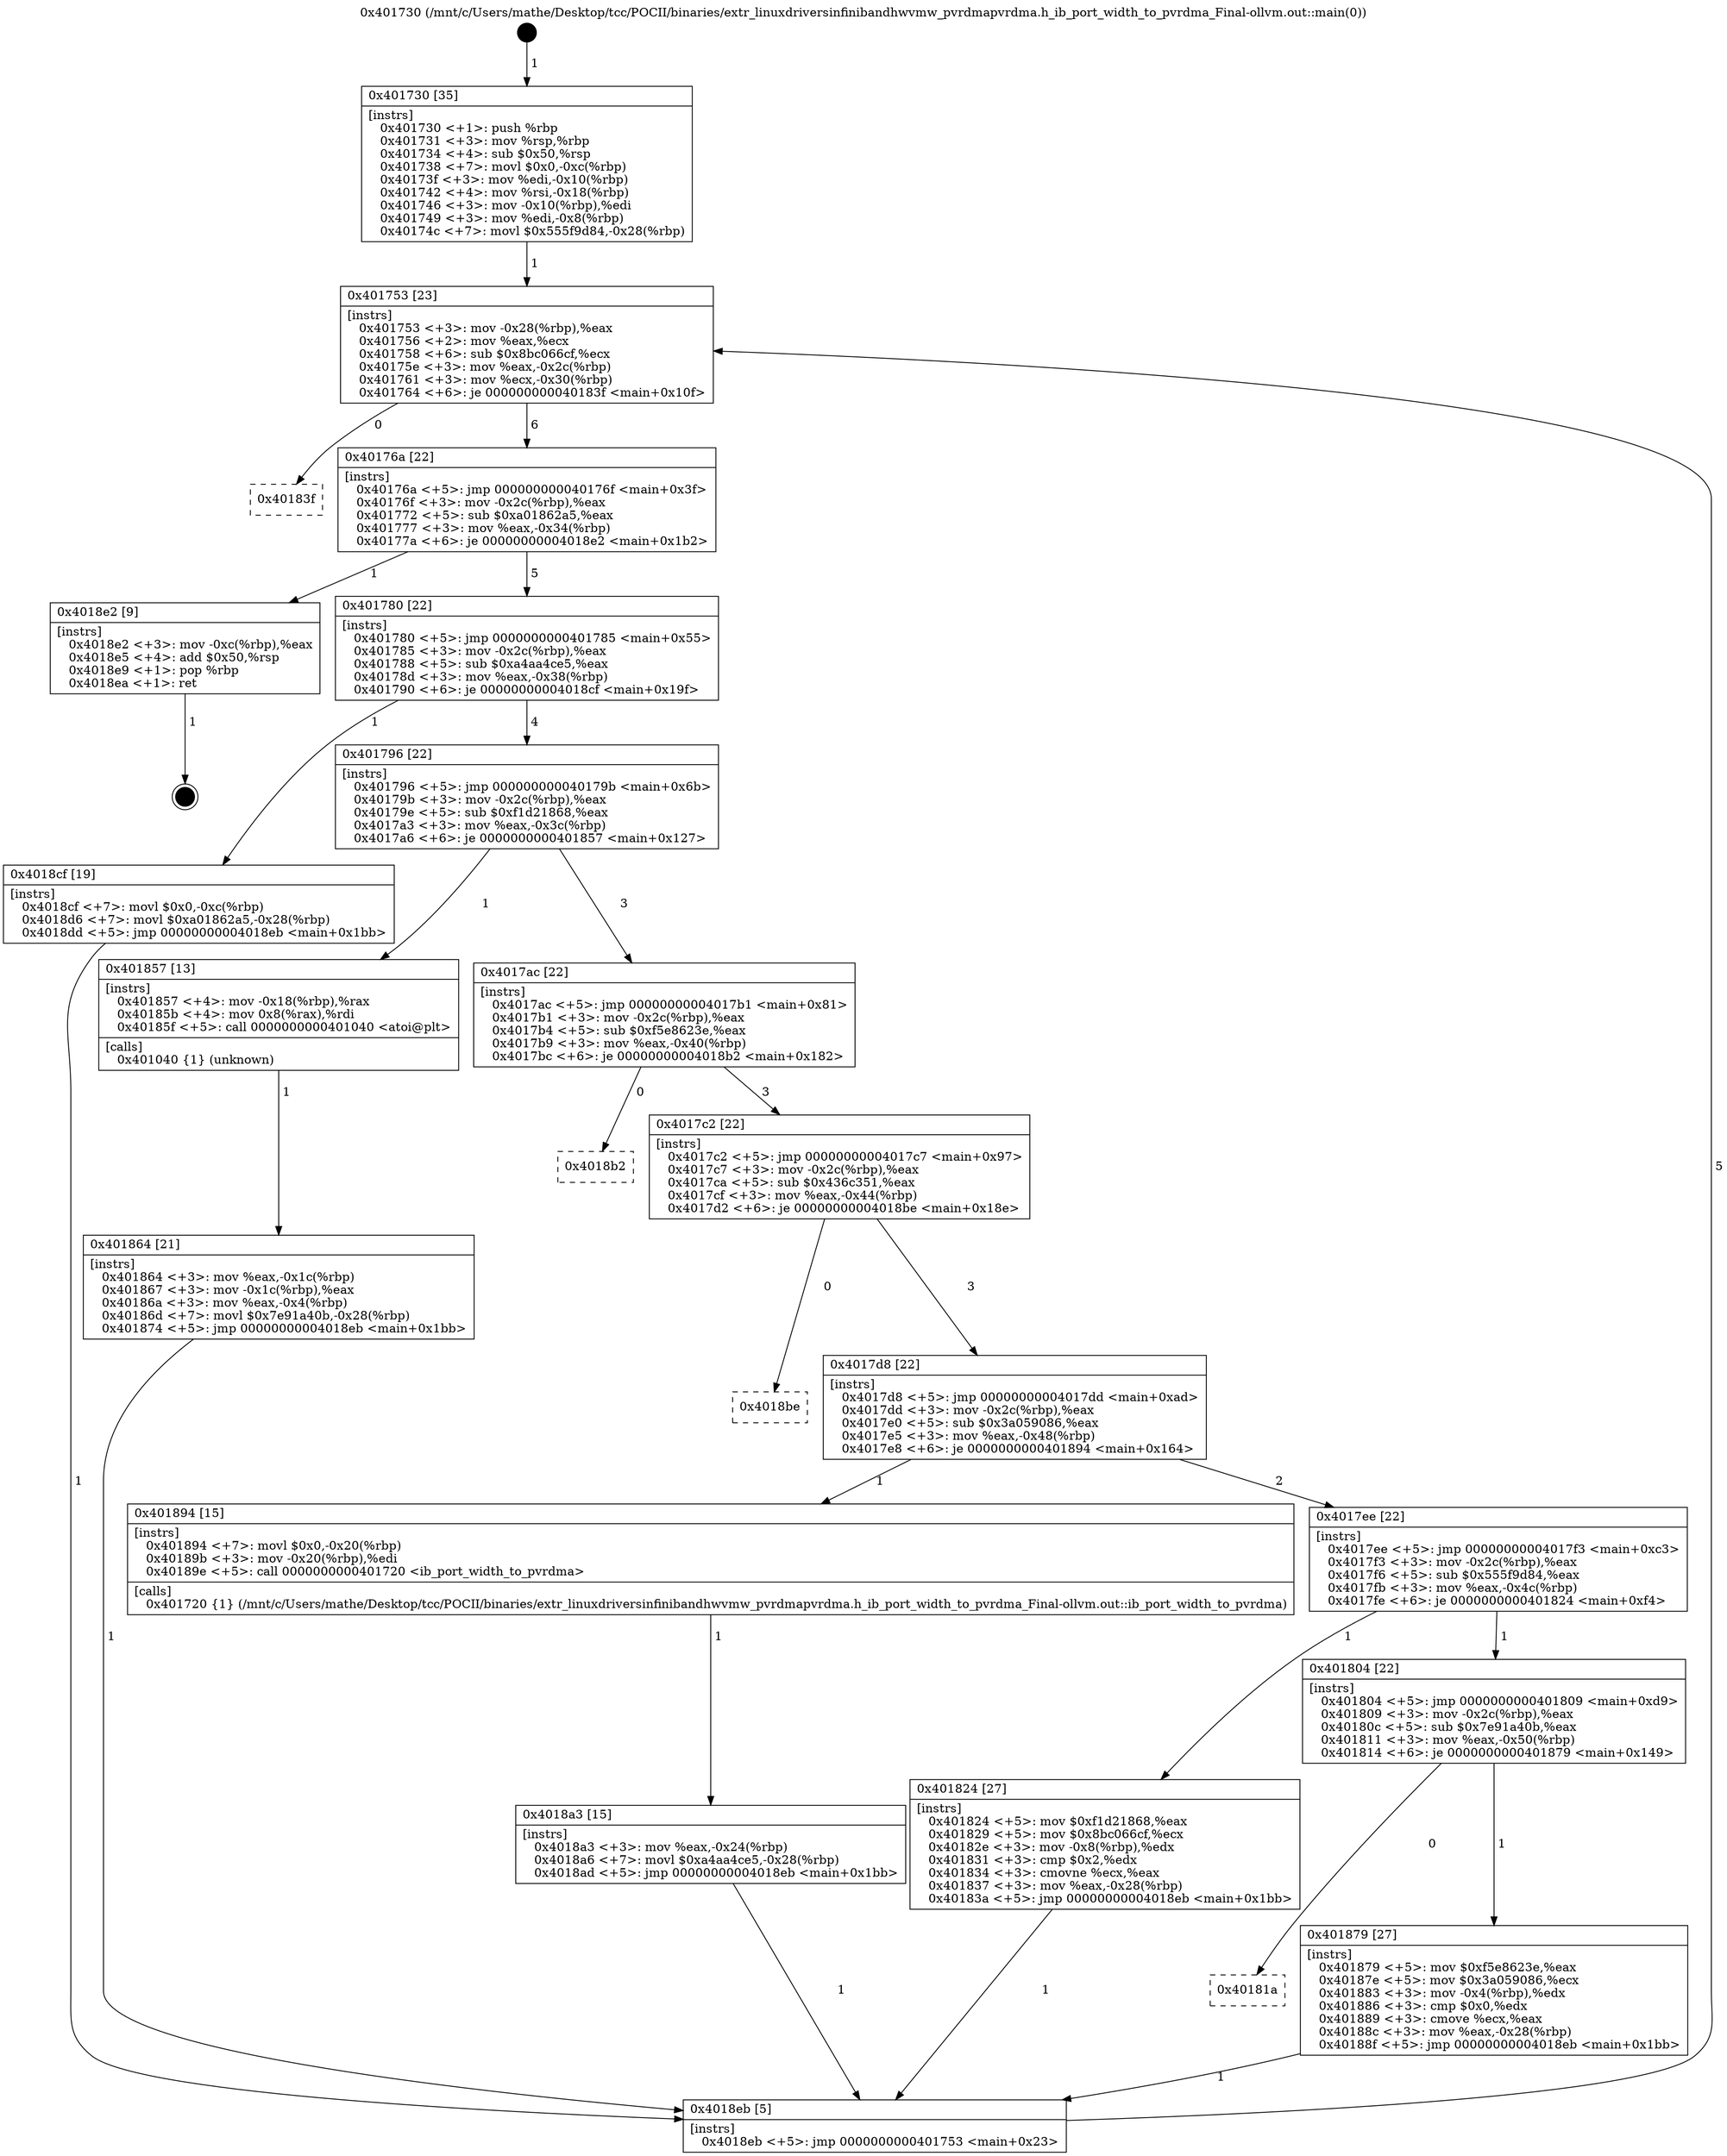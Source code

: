 digraph "0x401730" {
  label = "0x401730 (/mnt/c/Users/mathe/Desktop/tcc/POCII/binaries/extr_linuxdriversinfinibandhwvmw_pvrdmapvrdma.h_ib_port_width_to_pvrdma_Final-ollvm.out::main(0))"
  labelloc = "t"
  node[shape=record]

  Entry [label="",width=0.3,height=0.3,shape=circle,fillcolor=black,style=filled]
  "0x401753" [label="{
     0x401753 [23]\l
     | [instrs]\l
     &nbsp;&nbsp;0x401753 \<+3\>: mov -0x28(%rbp),%eax\l
     &nbsp;&nbsp;0x401756 \<+2\>: mov %eax,%ecx\l
     &nbsp;&nbsp;0x401758 \<+6\>: sub $0x8bc066cf,%ecx\l
     &nbsp;&nbsp;0x40175e \<+3\>: mov %eax,-0x2c(%rbp)\l
     &nbsp;&nbsp;0x401761 \<+3\>: mov %ecx,-0x30(%rbp)\l
     &nbsp;&nbsp;0x401764 \<+6\>: je 000000000040183f \<main+0x10f\>\l
  }"]
  "0x40183f" [label="{
     0x40183f\l
  }", style=dashed]
  "0x40176a" [label="{
     0x40176a [22]\l
     | [instrs]\l
     &nbsp;&nbsp;0x40176a \<+5\>: jmp 000000000040176f \<main+0x3f\>\l
     &nbsp;&nbsp;0x40176f \<+3\>: mov -0x2c(%rbp),%eax\l
     &nbsp;&nbsp;0x401772 \<+5\>: sub $0xa01862a5,%eax\l
     &nbsp;&nbsp;0x401777 \<+3\>: mov %eax,-0x34(%rbp)\l
     &nbsp;&nbsp;0x40177a \<+6\>: je 00000000004018e2 \<main+0x1b2\>\l
  }"]
  Exit [label="",width=0.3,height=0.3,shape=circle,fillcolor=black,style=filled,peripheries=2]
  "0x4018e2" [label="{
     0x4018e2 [9]\l
     | [instrs]\l
     &nbsp;&nbsp;0x4018e2 \<+3\>: mov -0xc(%rbp),%eax\l
     &nbsp;&nbsp;0x4018e5 \<+4\>: add $0x50,%rsp\l
     &nbsp;&nbsp;0x4018e9 \<+1\>: pop %rbp\l
     &nbsp;&nbsp;0x4018ea \<+1\>: ret\l
  }"]
  "0x401780" [label="{
     0x401780 [22]\l
     | [instrs]\l
     &nbsp;&nbsp;0x401780 \<+5\>: jmp 0000000000401785 \<main+0x55\>\l
     &nbsp;&nbsp;0x401785 \<+3\>: mov -0x2c(%rbp),%eax\l
     &nbsp;&nbsp;0x401788 \<+5\>: sub $0xa4aa4ce5,%eax\l
     &nbsp;&nbsp;0x40178d \<+3\>: mov %eax,-0x38(%rbp)\l
     &nbsp;&nbsp;0x401790 \<+6\>: je 00000000004018cf \<main+0x19f\>\l
  }"]
  "0x4018a3" [label="{
     0x4018a3 [15]\l
     | [instrs]\l
     &nbsp;&nbsp;0x4018a3 \<+3\>: mov %eax,-0x24(%rbp)\l
     &nbsp;&nbsp;0x4018a6 \<+7\>: movl $0xa4aa4ce5,-0x28(%rbp)\l
     &nbsp;&nbsp;0x4018ad \<+5\>: jmp 00000000004018eb \<main+0x1bb\>\l
  }"]
  "0x4018cf" [label="{
     0x4018cf [19]\l
     | [instrs]\l
     &nbsp;&nbsp;0x4018cf \<+7\>: movl $0x0,-0xc(%rbp)\l
     &nbsp;&nbsp;0x4018d6 \<+7\>: movl $0xa01862a5,-0x28(%rbp)\l
     &nbsp;&nbsp;0x4018dd \<+5\>: jmp 00000000004018eb \<main+0x1bb\>\l
  }"]
  "0x401796" [label="{
     0x401796 [22]\l
     | [instrs]\l
     &nbsp;&nbsp;0x401796 \<+5\>: jmp 000000000040179b \<main+0x6b\>\l
     &nbsp;&nbsp;0x40179b \<+3\>: mov -0x2c(%rbp),%eax\l
     &nbsp;&nbsp;0x40179e \<+5\>: sub $0xf1d21868,%eax\l
     &nbsp;&nbsp;0x4017a3 \<+3\>: mov %eax,-0x3c(%rbp)\l
     &nbsp;&nbsp;0x4017a6 \<+6\>: je 0000000000401857 \<main+0x127\>\l
  }"]
  "0x40181a" [label="{
     0x40181a\l
  }", style=dashed]
  "0x401857" [label="{
     0x401857 [13]\l
     | [instrs]\l
     &nbsp;&nbsp;0x401857 \<+4\>: mov -0x18(%rbp),%rax\l
     &nbsp;&nbsp;0x40185b \<+4\>: mov 0x8(%rax),%rdi\l
     &nbsp;&nbsp;0x40185f \<+5\>: call 0000000000401040 \<atoi@plt\>\l
     | [calls]\l
     &nbsp;&nbsp;0x401040 \{1\} (unknown)\l
  }"]
  "0x4017ac" [label="{
     0x4017ac [22]\l
     | [instrs]\l
     &nbsp;&nbsp;0x4017ac \<+5\>: jmp 00000000004017b1 \<main+0x81\>\l
     &nbsp;&nbsp;0x4017b1 \<+3\>: mov -0x2c(%rbp),%eax\l
     &nbsp;&nbsp;0x4017b4 \<+5\>: sub $0xf5e8623e,%eax\l
     &nbsp;&nbsp;0x4017b9 \<+3\>: mov %eax,-0x40(%rbp)\l
     &nbsp;&nbsp;0x4017bc \<+6\>: je 00000000004018b2 \<main+0x182\>\l
  }"]
  "0x401879" [label="{
     0x401879 [27]\l
     | [instrs]\l
     &nbsp;&nbsp;0x401879 \<+5\>: mov $0xf5e8623e,%eax\l
     &nbsp;&nbsp;0x40187e \<+5\>: mov $0x3a059086,%ecx\l
     &nbsp;&nbsp;0x401883 \<+3\>: mov -0x4(%rbp),%edx\l
     &nbsp;&nbsp;0x401886 \<+3\>: cmp $0x0,%edx\l
     &nbsp;&nbsp;0x401889 \<+3\>: cmove %ecx,%eax\l
     &nbsp;&nbsp;0x40188c \<+3\>: mov %eax,-0x28(%rbp)\l
     &nbsp;&nbsp;0x40188f \<+5\>: jmp 00000000004018eb \<main+0x1bb\>\l
  }"]
  "0x4018b2" [label="{
     0x4018b2\l
  }", style=dashed]
  "0x4017c2" [label="{
     0x4017c2 [22]\l
     | [instrs]\l
     &nbsp;&nbsp;0x4017c2 \<+5\>: jmp 00000000004017c7 \<main+0x97\>\l
     &nbsp;&nbsp;0x4017c7 \<+3\>: mov -0x2c(%rbp),%eax\l
     &nbsp;&nbsp;0x4017ca \<+5\>: sub $0x436c351,%eax\l
     &nbsp;&nbsp;0x4017cf \<+3\>: mov %eax,-0x44(%rbp)\l
     &nbsp;&nbsp;0x4017d2 \<+6\>: je 00000000004018be \<main+0x18e\>\l
  }"]
  "0x401864" [label="{
     0x401864 [21]\l
     | [instrs]\l
     &nbsp;&nbsp;0x401864 \<+3\>: mov %eax,-0x1c(%rbp)\l
     &nbsp;&nbsp;0x401867 \<+3\>: mov -0x1c(%rbp),%eax\l
     &nbsp;&nbsp;0x40186a \<+3\>: mov %eax,-0x4(%rbp)\l
     &nbsp;&nbsp;0x40186d \<+7\>: movl $0x7e91a40b,-0x28(%rbp)\l
     &nbsp;&nbsp;0x401874 \<+5\>: jmp 00000000004018eb \<main+0x1bb\>\l
  }"]
  "0x4018be" [label="{
     0x4018be\l
  }", style=dashed]
  "0x4017d8" [label="{
     0x4017d8 [22]\l
     | [instrs]\l
     &nbsp;&nbsp;0x4017d8 \<+5\>: jmp 00000000004017dd \<main+0xad\>\l
     &nbsp;&nbsp;0x4017dd \<+3\>: mov -0x2c(%rbp),%eax\l
     &nbsp;&nbsp;0x4017e0 \<+5\>: sub $0x3a059086,%eax\l
     &nbsp;&nbsp;0x4017e5 \<+3\>: mov %eax,-0x48(%rbp)\l
     &nbsp;&nbsp;0x4017e8 \<+6\>: je 0000000000401894 \<main+0x164\>\l
  }"]
  "0x401730" [label="{
     0x401730 [35]\l
     | [instrs]\l
     &nbsp;&nbsp;0x401730 \<+1\>: push %rbp\l
     &nbsp;&nbsp;0x401731 \<+3\>: mov %rsp,%rbp\l
     &nbsp;&nbsp;0x401734 \<+4\>: sub $0x50,%rsp\l
     &nbsp;&nbsp;0x401738 \<+7\>: movl $0x0,-0xc(%rbp)\l
     &nbsp;&nbsp;0x40173f \<+3\>: mov %edi,-0x10(%rbp)\l
     &nbsp;&nbsp;0x401742 \<+4\>: mov %rsi,-0x18(%rbp)\l
     &nbsp;&nbsp;0x401746 \<+3\>: mov -0x10(%rbp),%edi\l
     &nbsp;&nbsp;0x401749 \<+3\>: mov %edi,-0x8(%rbp)\l
     &nbsp;&nbsp;0x40174c \<+7\>: movl $0x555f9d84,-0x28(%rbp)\l
  }"]
  "0x401894" [label="{
     0x401894 [15]\l
     | [instrs]\l
     &nbsp;&nbsp;0x401894 \<+7\>: movl $0x0,-0x20(%rbp)\l
     &nbsp;&nbsp;0x40189b \<+3\>: mov -0x20(%rbp),%edi\l
     &nbsp;&nbsp;0x40189e \<+5\>: call 0000000000401720 \<ib_port_width_to_pvrdma\>\l
     | [calls]\l
     &nbsp;&nbsp;0x401720 \{1\} (/mnt/c/Users/mathe/Desktop/tcc/POCII/binaries/extr_linuxdriversinfinibandhwvmw_pvrdmapvrdma.h_ib_port_width_to_pvrdma_Final-ollvm.out::ib_port_width_to_pvrdma)\l
  }"]
  "0x4017ee" [label="{
     0x4017ee [22]\l
     | [instrs]\l
     &nbsp;&nbsp;0x4017ee \<+5\>: jmp 00000000004017f3 \<main+0xc3\>\l
     &nbsp;&nbsp;0x4017f3 \<+3\>: mov -0x2c(%rbp),%eax\l
     &nbsp;&nbsp;0x4017f6 \<+5\>: sub $0x555f9d84,%eax\l
     &nbsp;&nbsp;0x4017fb \<+3\>: mov %eax,-0x4c(%rbp)\l
     &nbsp;&nbsp;0x4017fe \<+6\>: je 0000000000401824 \<main+0xf4\>\l
  }"]
  "0x4018eb" [label="{
     0x4018eb [5]\l
     | [instrs]\l
     &nbsp;&nbsp;0x4018eb \<+5\>: jmp 0000000000401753 \<main+0x23\>\l
  }"]
  "0x401824" [label="{
     0x401824 [27]\l
     | [instrs]\l
     &nbsp;&nbsp;0x401824 \<+5\>: mov $0xf1d21868,%eax\l
     &nbsp;&nbsp;0x401829 \<+5\>: mov $0x8bc066cf,%ecx\l
     &nbsp;&nbsp;0x40182e \<+3\>: mov -0x8(%rbp),%edx\l
     &nbsp;&nbsp;0x401831 \<+3\>: cmp $0x2,%edx\l
     &nbsp;&nbsp;0x401834 \<+3\>: cmovne %ecx,%eax\l
     &nbsp;&nbsp;0x401837 \<+3\>: mov %eax,-0x28(%rbp)\l
     &nbsp;&nbsp;0x40183a \<+5\>: jmp 00000000004018eb \<main+0x1bb\>\l
  }"]
  "0x401804" [label="{
     0x401804 [22]\l
     | [instrs]\l
     &nbsp;&nbsp;0x401804 \<+5\>: jmp 0000000000401809 \<main+0xd9\>\l
     &nbsp;&nbsp;0x401809 \<+3\>: mov -0x2c(%rbp),%eax\l
     &nbsp;&nbsp;0x40180c \<+5\>: sub $0x7e91a40b,%eax\l
     &nbsp;&nbsp;0x401811 \<+3\>: mov %eax,-0x50(%rbp)\l
     &nbsp;&nbsp;0x401814 \<+6\>: je 0000000000401879 \<main+0x149\>\l
  }"]
  Entry -> "0x401730" [label=" 1"]
  "0x401753" -> "0x40183f" [label=" 0"]
  "0x401753" -> "0x40176a" [label=" 6"]
  "0x4018e2" -> Exit [label=" 1"]
  "0x40176a" -> "0x4018e2" [label=" 1"]
  "0x40176a" -> "0x401780" [label=" 5"]
  "0x4018cf" -> "0x4018eb" [label=" 1"]
  "0x401780" -> "0x4018cf" [label=" 1"]
  "0x401780" -> "0x401796" [label=" 4"]
  "0x4018a3" -> "0x4018eb" [label=" 1"]
  "0x401796" -> "0x401857" [label=" 1"]
  "0x401796" -> "0x4017ac" [label=" 3"]
  "0x401894" -> "0x4018a3" [label=" 1"]
  "0x4017ac" -> "0x4018b2" [label=" 0"]
  "0x4017ac" -> "0x4017c2" [label=" 3"]
  "0x401879" -> "0x4018eb" [label=" 1"]
  "0x4017c2" -> "0x4018be" [label=" 0"]
  "0x4017c2" -> "0x4017d8" [label=" 3"]
  "0x401804" -> "0x401879" [label=" 1"]
  "0x4017d8" -> "0x401894" [label=" 1"]
  "0x4017d8" -> "0x4017ee" [label=" 2"]
  "0x401804" -> "0x40181a" [label=" 0"]
  "0x4017ee" -> "0x401824" [label=" 1"]
  "0x4017ee" -> "0x401804" [label=" 1"]
  "0x401824" -> "0x4018eb" [label=" 1"]
  "0x401730" -> "0x401753" [label=" 1"]
  "0x4018eb" -> "0x401753" [label=" 5"]
  "0x401857" -> "0x401864" [label=" 1"]
  "0x401864" -> "0x4018eb" [label=" 1"]
}
